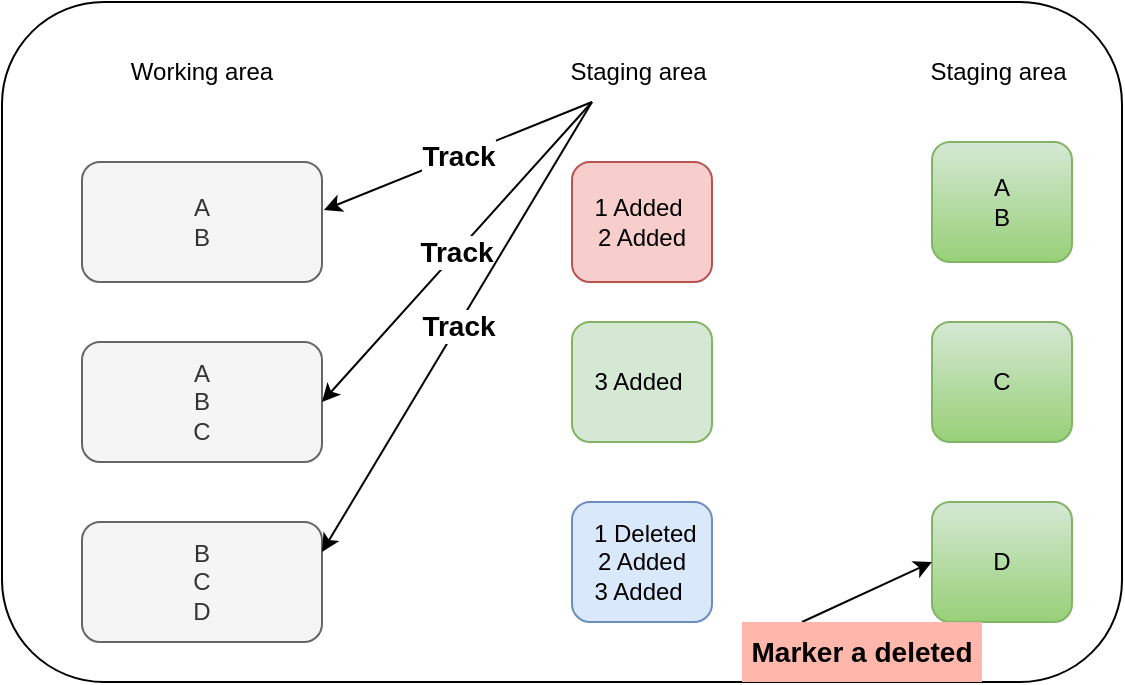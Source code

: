 <mxfile version="20.7.4" type="github" pages="2">
  <diagram id="T_zU5cHMUsLIQjd6f0My" name="Page-1">
    <mxGraphModel dx="1332" dy="518" grid="1" gridSize="10" guides="1" tooltips="1" connect="1" arrows="1" fold="1" page="1" pageScale="1" pageWidth="2336" pageHeight="1654" math="0" shadow="0">
      <root>
        <mxCell id="0" />
        <mxCell id="1" parent="0" />
        <mxCell id="YU9LMtA_mV6W3aBdI21U-1" value="" style="rounded=1;whiteSpace=wrap;html=1;" parent="1" vertex="1">
          <mxGeometry x="190" y="60" width="560" height="340" as="geometry" />
        </mxCell>
        <mxCell id="YU9LMtA_mV6W3aBdI21U-2" value="A&lt;br&gt;B" style="rounded=1;whiteSpace=wrap;html=1;fillColor=#f5f5f5;fontColor=#333333;strokeColor=#666666;" parent="1" vertex="1">
          <mxGeometry x="230" y="140" width="120" height="60" as="geometry" />
        </mxCell>
        <mxCell id="YU9LMtA_mV6W3aBdI21U-3" value="A&lt;br&gt;B&lt;br&gt;C" style="rounded=1;whiteSpace=wrap;html=1;fillColor=#f5f5f5;fontColor=#333333;strokeColor=#666666;" parent="1" vertex="1">
          <mxGeometry x="230" y="230" width="120" height="60" as="geometry" />
        </mxCell>
        <mxCell id="YU9LMtA_mV6W3aBdI21U-4" value="B&lt;br&gt;C&lt;br&gt;D" style="rounded=1;whiteSpace=wrap;html=1;fillColor=#f5f5f5;fontColor=#333333;strokeColor=#666666;" parent="1" vertex="1">
          <mxGeometry x="230" y="320" width="120" height="60" as="geometry" />
        </mxCell>
        <mxCell id="YU9LMtA_mV6W3aBdI21U-5" value="Working area" style="text;html=1;strokeColor=none;fillColor=none;align=center;verticalAlign=middle;whiteSpace=wrap;rounded=0;" parent="1" vertex="1">
          <mxGeometry x="240" y="80" width="100" height="30" as="geometry" />
        </mxCell>
        <mxCell id="YU9LMtA_mV6W3aBdI21U-6" value="Staging area&amp;nbsp;" style="text;html=1;strokeColor=none;fillColor=none;align=center;verticalAlign=middle;whiteSpace=wrap;rounded=0;" parent="1" vertex="1">
          <mxGeometry x="460" y="80" width="100" height="30" as="geometry" />
        </mxCell>
        <mxCell id="YU9LMtA_mV6W3aBdI21U-7" value="A&lt;br&gt;B" style="rounded=1;whiteSpace=wrap;html=1;fillColor=#d5e8d4;gradientColor=#97d077;strokeColor=#82b366;" parent="1" vertex="1">
          <mxGeometry x="655" y="130" width="70" height="60" as="geometry" />
        </mxCell>
        <mxCell id="YU9LMtA_mV6W3aBdI21U-8" value="Staging area&amp;nbsp;" style="text;html=1;strokeColor=none;fillColor=none;align=center;verticalAlign=middle;whiteSpace=wrap;rounded=0;" parent="1" vertex="1">
          <mxGeometry x="640" y="80" width="100" height="30" as="geometry" />
        </mxCell>
        <mxCell id="YU9LMtA_mV6W3aBdI21U-9" value="C" style="rounded=1;whiteSpace=wrap;html=1;fillColor=#d5e8d4;gradientColor=#97d077;strokeColor=#82b366;" parent="1" vertex="1">
          <mxGeometry x="655" y="220" width="70" height="60" as="geometry" />
        </mxCell>
        <mxCell id="YU9LMtA_mV6W3aBdI21U-10" value="D" style="rounded=1;whiteSpace=wrap;html=1;fillColor=#d5e8d4;gradientColor=#97d077;strokeColor=#82b366;" parent="1" vertex="1">
          <mxGeometry x="655" y="310" width="70" height="60" as="geometry" />
        </mxCell>
        <mxCell id="YU9LMtA_mV6W3aBdI21U-11" value="1 Added&amp;nbsp; &lt;br&gt;2 Added" style="rounded=1;whiteSpace=wrap;html=1;fillColor=#f8cecc;strokeColor=#b85450;" parent="1" vertex="1">
          <mxGeometry x="475" y="140" width="70" height="60" as="geometry" />
        </mxCell>
        <mxCell id="YU9LMtA_mV6W3aBdI21U-12" value="3 Added&amp;nbsp;" style="rounded=1;whiteSpace=wrap;html=1;fillColor=#d5e8d4;strokeColor=#82b366;" parent="1" vertex="1">
          <mxGeometry x="475" y="220" width="70" height="60" as="geometry" />
        </mxCell>
        <mxCell id="YU9LMtA_mV6W3aBdI21U-13" value="&amp;nbsp;1 Deleted&lt;br&gt;2 Added&lt;br&gt;3 Added&amp;nbsp;" style="rounded=1;whiteSpace=wrap;html=1;fillColor=#dae8fc;strokeColor=#6c8ebf;" parent="1" vertex="1">
          <mxGeometry x="475" y="310" width="70" height="60" as="geometry" />
        </mxCell>
        <mxCell id="YU9LMtA_mV6W3aBdI21U-14" value="&lt;b&gt;&lt;font style=&quot;font-size: 14px;&quot;&gt;Track&lt;/font&gt;&lt;/b&gt;" style="endArrow=classic;html=1;rounded=0;exitX=0.25;exitY=1;exitDx=0;exitDy=0;entryX=1.008;entryY=0.4;entryDx=0;entryDy=0;entryPerimeter=0;" parent="1" source="YU9LMtA_mV6W3aBdI21U-6" target="YU9LMtA_mV6W3aBdI21U-2" edge="1">
          <mxGeometry width="50" height="50" relative="1" as="geometry">
            <mxPoint x="370" y="200" as="sourcePoint" />
            <mxPoint x="420" y="150" as="targetPoint" />
          </mxGeometry>
        </mxCell>
        <mxCell id="YU9LMtA_mV6W3aBdI21U-15" value="&lt;b&gt;&lt;font style=&quot;font-size: 14px;&quot;&gt;Track&lt;/font&gt;&lt;/b&gt;" style="endArrow=classic;html=1;rounded=0;exitX=0.25;exitY=1;exitDx=0;exitDy=0;entryX=1;entryY=0.5;entryDx=0;entryDy=0;" parent="1" source="YU9LMtA_mV6W3aBdI21U-6" target="YU9LMtA_mV6W3aBdI21U-3" edge="1">
          <mxGeometry width="50" height="50" relative="1" as="geometry">
            <mxPoint x="495" y="120" as="sourcePoint" />
            <mxPoint x="360.96" y="174" as="targetPoint" />
          </mxGeometry>
        </mxCell>
        <mxCell id="YU9LMtA_mV6W3aBdI21U-16" value="&lt;b&gt;&lt;font style=&quot;font-size: 14px;&quot;&gt;Track&lt;/font&gt;&lt;/b&gt;" style="endArrow=classic;html=1;rounded=0;exitX=0.25;exitY=1;exitDx=0;exitDy=0;entryX=1;entryY=0.25;entryDx=0;entryDy=0;" parent="1" source="YU9LMtA_mV6W3aBdI21U-6" target="YU9LMtA_mV6W3aBdI21U-4" edge="1">
          <mxGeometry width="50" height="50" relative="1" as="geometry">
            <mxPoint x="495" y="120" as="sourcePoint" />
            <mxPoint x="360" y="270" as="targetPoint" />
          </mxGeometry>
        </mxCell>
        <mxCell id="FNKpIwlzTZlCskhXLyxr-1" value="" style="endArrow=classic;html=1;rounded=0;fontSize=14;entryX=0;entryY=0.5;entryDx=0;entryDy=0;exitX=0.25;exitY=0;exitDx=0;exitDy=0;" edge="1" parent="1" source="FNKpIwlzTZlCskhXLyxr-2" target="YU9LMtA_mV6W3aBdI21U-10">
          <mxGeometry width="50" height="50" relative="1" as="geometry">
            <mxPoint x="590" y="360" as="sourcePoint" />
            <mxPoint x="640" y="310" as="targetPoint" />
          </mxGeometry>
        </mxCell>
        <mxCell id="FNKpIwlzTZlCskhXLyxr-2" value="&lt;b&gt;Marker a deleted&lt;/b&gt;" style="text;html=1;strokeColor=none;fillColor=#FFB6AB;align=center;verticalAlign=middle;whiteSpace=wrap;rounded=0;fontSize=14;" vertex="1" parent="1">
          <mxGeometry x="560" y="370" width="120" height="30" as="geometry" />
        </mxCell>
      </root>
    </mxGraphModel>
  </diagram>
  <diagram id="BtsM9K5VEEeWl65JJIpe" name="Page-2">
    <mxGraphModel dx="1108" dy="482" grid="1" gridSize="10" guides="1" tooltips="1" connect="1" arrows="1" fold="1" page="1" pageScale="1" pageWidth="2336" pageHeight="1654" math="0" shadow="0">
      <root>
        <mxCell id="0" />
        <mxCell id="1" parent="0" />
        <mxCell id="tg0baiGX_s1OrCvdwFIS-1" value="" style="rounded=0;whiteSpace=wrap;html=1;" vertex="1" parent="1">
          <mxGeometry x="240" y="90" width="490" height="270" as="geometry" />
        </mxCell>
        <mxCell id="tg0baiGX_s1OrCvdwFIS-2" value="&lt;b&gt;&lt;font style=&quot;font-size: 36px;&quot;&gt;Box b = new Box();&lt;/font&gt;&lt;/b&gt;" style="text;html=1;strokeColor=none;fillColor=none;align=center;verticalAlign=middle;whiteSpace=wrap;rounded=0;" vertex="1" parent="1">
          <mxGeometry x="250" y="130" width="470" height="50" as="geometry" />
        </mxCell>
        <mxCell id="tg0baiGX_s1OrCvdwFIS-3" value="&lt;font style=&quot;font-size: 18px;&quot;&gt;Class name&lt;/font&gt;" style="text;html=1;strokeColor=none;fillColor=none;align=center;verticalAlign=middle;whiteSpace=wrap;rounded=0;fontSize=36;" vertex="1" parent="1">
          <mxGeometry x="240" y="250" width="120" height="30" as="geometry" />
        </mxCell>
        <mxCell id="tg0baiGX_s1OrCvdwFIS-4" value="&lt;font style=&quot;font-size: 18px;&quot;&gt;Reference Variable&lt;/font&gt;" style="text;html=1;strokeColor=none;fillColor=none;align=center;verticalAlign=middle;whiteSpace=wrap;rounded=0;fontSize=36;" vertex="1" parent="1">
          <mxGeometry x="350" y="300" width="170" height="30" as="geometry" />
        </mxCell>
        <mxCell id="tg0baiGX_s1OrCvdwFIS-5" value="Keyword" style="text;html=1;strokeColor=none;fillColor=none;align=center;verticalAlign=middle;whiteSpace=wrap;rounded=0;fontSize=18;" vertex="1" parent="1">
          <mxGeometry x="520" y="250" width="60" height="30" as="geometry" />
        </mxCell>
        <mxCell id="tg0baiGX_s1OrCvdwFIS-6" value="Constructor" style="text;html=1;strokeColor=none;fillColor=none;align=center;verticalAlign=middle;whiteSpace=wrap;rounded=0;fontSize=18;" vertex="1" parent="1">
          <mxGeometry x="650" y="300" width="60" height="30" as="geometry" />
        </mxCell>
        <mxCell id="tg0baiGX_s1OrCvdwFIS-8" value="" style="endArrow=classic;html=1;rounded=0;fontSize=18;entryX=0.172;entryY=1;entryDx=0;entryDy=0;entryPerimeter=0;" edge="1" parent="1" source="tg0baiGX_s1OrCvdwFIS-3" target="tg0baiGX_s1OrCvdwFIS-2">
          <mxGeometry width="50" height="50" relative="1" as="geometry">
            <mxPoint x="240" y="250" as="sourcePoint" />
            <mxPoint x="290" y="200" as="targetPoint" />
          </mxGeometry>
        </mxCell>
        <mxCell id="tg0baiGX_s1OrCvdwFIS-9" value="" style="endArrow=classic;html=1;rounded=0;fontSize=18;entryX=0.336;entryY=0.98;entryDx=0;entryDy=0;entryPerimeter=0;" edge="1" parent="1" source="tg0baiGX_s1OrCvdwFIS-4" target="tg0baiGX_s1OrCvdwFIS-2">
          <mxGeometry width="50" height="50" relative="1" as="geometry">
            <mxPoint x="390" y="280" as="sourcePoint" />
            <mxPoint x="440" y="230" as="targetPoint" />
          </mxGeometry>
        </mxCell>
        <mxCell id="tg0baiGX_s1OrCvdwFIS-10" value="" style="endArrow=classic;html=1;rounded=0;fontSize=18;entryX=0.564;entryY=1;entryDx=0;entryDy=0;entryPerimeter=0;exitX=0.5;exitY=0;exitDx=0;exitDy=0;" edge="1" parent="1" source="tg0baiGX_s1OrCvdwFIS-5" target="tg0baiGX_s1OrCvdwFIS-2">
          <mxGeometry width="50" height="50" relative="1" as="geometry">
            <mxPoint x="520" y="250" as="sourcePoint" />
            <mxPoint x="570" y="200" as="targetPoint" />
          </mxGeometry>
        </mxCell>
        <mxCell id="tg0baiGX_s1OrCvdwFIS-11" value="" style="endArrow=classic;html=1;rounded=0;fontSize=18;entryX=0.75;entryY=1;entryDx=0;entryDy=0;" edge="1" parent="1" target="tg0baiGX_s1OrCvdwFIS-2">
          <mxGeometry width="50" height="50" relative="1" as="geometry">
            <mxPoint x="660" y="300" as="sourcePoint" />
            <mxPoint x="710" y="250" as="targetPoint" />
          </mxGeometry>
        </mxCell>
        <mxCell id="tg0baiGX_s1OrCvdwFIS-13" value="" style="rounded=0;whiteSpace=wrap;html=1;fontSize=24;" vertex="1" parent="1">
          <mxGeometry x="400" y="640" width="570" height="310" as="geometry" />
        </mxCell>
        <mxCell id="tg0baiGX_s1OrCvdwFIS-14" value="" style="ellipse;whiteSpace=wrap;html=1;aspect=fixed;fontSize=24;" vertex="1" parent="1">
          <mxGeometry x="690" y="660" width="240" height="240" as="geometry" />
        </mxCell>
        <mxCell id="tg0baiGX_s1OrCvdwFIS-15" value="" style="rounded=0;whiteSpace=wrap;html=1;fontSize=24;" vertex="1" parent="1">
          <mxGeometry x="470" y="685" width="120" height="210" as="geometry" />
        </mxCell>
        <mxCell id="tg0baiGX_s1OrCvdwFIS-18" value="" style="endArrow=none;html=1;rounded=0;fontSize=24;entryX=1;entryY=0.25;entryDx=0;entryDy=0;exitX=0;exitY=0.25;exitDx=0;exitDy=0;" edge="1" parent="1">
          <mxGeometry width="50" height="50" relative="1" as="geometry">
            <mxPoint x="470" y="835" as="sourcePoint" />
            <mxPoint x="590" y="835" as="targetPoint" />
          </mxGeometry>
        </mxCell>
        <mxCell id="tg0baiGX_s1OrCvdwFIS-19" value="" style="endArrow=none;html=1;rounded=0;fontSize=24;entryX=1;entryY=0.25;entryDx=0;entryDy=0;exitX=0;exitY=0.25;exitDx=0;exitDy=0;startArrow=none;" edge="1" parent="1" source="tg0baiGX_s1OrCvdwFIS-24">
          <mxGeometry width="50" height="50" relative="1" as="geometry">
            <mxPoint x="470" y="805" as="sourcePoint" />
            <mxPoint x="590" y="805" as="targetPoint" />
          </mxGeometry>
        </mxCell>
        <mxCell id="tg0baiGX_s1OrCvdwFIS-20" value="" style="endArrow=none;html=1;rounded=0;fontSize=24;entryX=1;entryY=0.25;entryDx=0;entryDy=0;exitX=0;exitY=0.25;exitDx=0;exitDy=0;" edge="1" parent="1">
          <mxGeometry width="50" height="50" relative="1" as="geometry">
            <mxPoint x="470" y="774.5" as="sourcePoint" />
            <mxPoint x="590" y="774.5" as="targetPoint" />
          </mxGeometry>
        </mxCell>
        <mxCell id="tg0baiGX_s1OrCvdwFIS-21" value="" style="endArrow=none;html=1;rounded=0;fontSize=24;entryX=1;entryY=0.25;entryDx=0;entryDy=0;exitX=0;exitY=0.25;exitDx=0;exitDy=0;" edge="1" parent="1">
          <mxGeometry width="50" height="50" relative="1" as="geometry">
            <mxPoint x="470" y="745" as="sourcePoint" />
            <mxPoint x="590" y="745" as="targetPoint" />
          </mxGeometry>
        </mxCell>
        <mxCell id="tg0baiGX_s1OrCvdwFIS-22" value="" style="endArrow=none;html=1;rounded=0;fontSize=24;entryX=1;entryY=0.25;entryDx=0;entryDy=0;exitX=0;exitY=0.25;exitDx=0;exitDy=0;" edge="1" parent="1">
          <mxGeometry width="50" height="50" relative="1" as="geometry">
            <mxPoint x="470" y="715" as="sourcePoint" />
            <mxPoint x="590" y="715" as="targetPoint" />
          </mxGeometry>
        </mxCell>
        <mxCell id="tg0baiGX_s1OrCvdwFIS-23" value="&lt;font style=&quot;font-size: 14px;&quot;&gt;double height,width,depth&lt;/font&gt;" style="text;html=1;strokeColor=none;fillColor=none;align=center;verticalAlign=middle;whiteSpace=wrap;rounded=0;fontSize=24;" vertex="1" parent="1">
          <mxGeometry x="460" y="850" width="140" height="30" as="geometry" />
        </mxCell>
        <mxCell id="tg0baiGX_s1OrCvdwFIS-24" value="&lt;br&gt;&amp;nbsp; &amp;nbsp; show()" style="text;html=1;strokeColor=none;fillColor=none;align=center;verticalAlign=middle;whiteSpace=wrap;rounded=0;fontSize=14;" vertex="1" parent="1">
          <mxGeometry x="490" y="797" width="60" height="30" as="geometry" />
        </mxCell>
        <mxCell id="tg0baiGX_s1OrCvdwFIS-25" value="" style="endArrow=none;html=1;rounded=0;fontSize=24;entryX=1;entryY=0.25;entryDx=0;entryDy=0;exitX=0;exitY=0.25;exitDx=0;exitDy=0;" edge="1" parent="1" target="tg0baiGX_s1OrCvdwFIS-24">
          <mxGeometry width="50" height="50" relative="1" as="geometry">
            <mxPoint x="470" y="805" as="sourcePoint" />
            <mxPoint x="590" y="805" as="targetPoint" />
          </mxGeometry>
        </mxCell>
        <mxCell id="tg0baiGX_s1OrCvdwFIS-30" style="edgeStyle=orthogonalEdgeStyle;rounded=0;orthogonalLoop=1;jettySize=auto;html=1;entryX=0;entryY=0.5;entryDx=0;entryDy=0;fontSize=14;" edge="1" parent="1" source="tg0baiGX_s1OrCvdwFIS-26" target="tg0baiGX_s1OrCvdwFIS-28">
          <mxGeometry relative="1" as="geometry">
            <Array as="points">
              <mxPoint x="660" y="790" />
              <mxPoint x="660" y="713" />
            </Array>
          </mxGeometry>
        </mxCell>
        <mxCell id="tg0baiGX_s1OrCvdwFIS-26" value="&lt;br&gt;main() , &lt;b&gt;b&lt;/b&gt;" style="text;html=1;strokeColor=none;fillColor=none;align=center;verticalAlign=middle;whiteSpace=wrap;rounded=0;fontSize=14;" vertex="1" parent="1">
          <mxGeometry x="490" y="765" width="80" height="30" as="geometry" />
        </mxCell>
        <mxCell id="tg0baiGX_s1OrCvdwFIS-28" value="height&lt;br&gt;width&lt;br&gt;depth&lt;br&gt;show()" style="rounded=1;whiteSpace=wrap;html=1;fontSize=14;" vertex="1" parent="1">
          <mxGeometry x="750" y="680" width="120" height="65" as="geometry" />
        </mxCell>
        <mxCell id="tg0baiGX_s1OrCvdwFIS-33" value="&lt;font style=&quot;font-size: 14px;&quot;&gt;Stack&lt;/font&gt;" style="text;html=1;strokeColor=none;fillColor=none;align=center;verticalAlign=middle;whiteSpace=wrap;rounded=0;fontSize=9;" vertex="1" parent="1">
          <mxGeometry x="500" y="900" width="60" height="30" as="geometry" />
        </mxCell>
        <mxCell id="tg0baiGX_s1OrCvdwFIS-34" value="&lt;font style=&quot;font-size: 14px;&quot;&gt;Heap&lt;/font&gt;" style="text;html=1;strokeColor=none;fillColor=none;align=center;verticalAlign=middle;whiteSpace=wrap;rounded=0;fontSize=9;" vertex="1" parent="1">
          <mxGeometry x="780" y="900" width="60" height="30" as="geometry" />
        </mxCell>
        <mxCell id="tg0baiGX_s1OrCvdwFIS-35" value="&lt;b&gt;Box&lt;/b&gt;" style="text;html=1;strokeColor=none;fillColor=none;align=center;verticalAlign=middle;whiteSpace=wrap;rounded=0;fontSize=14;" vertex="1" parent="1">
          <mxGeometry x="780" y="745" width="60" height="30" as="geometry" />
        </mxCell>
      </root>
    </mxGraphModel>
  </diagram>
</mxfile>
